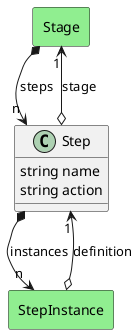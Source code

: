 @startuml

class "Step" as Model {
 string name
 string action

 
}

rectangle "Stage" as Stage #lightblue {
}

Model o--> "1" Stage : stage


rectangle "StepInstance" as StepInstance #lightblue {
}

Model *--> "n" StepInstance : instances




    rectangle "Stage" as Stage #lightgreen {
    }
    
        Stage   *--> "n" Model : "steps"
    
    rectangle "StepInstance" as StepInstance #lightgreen {
    }
    
        StepInstance   o--> "1" Model : "definition"
    

@enduml
